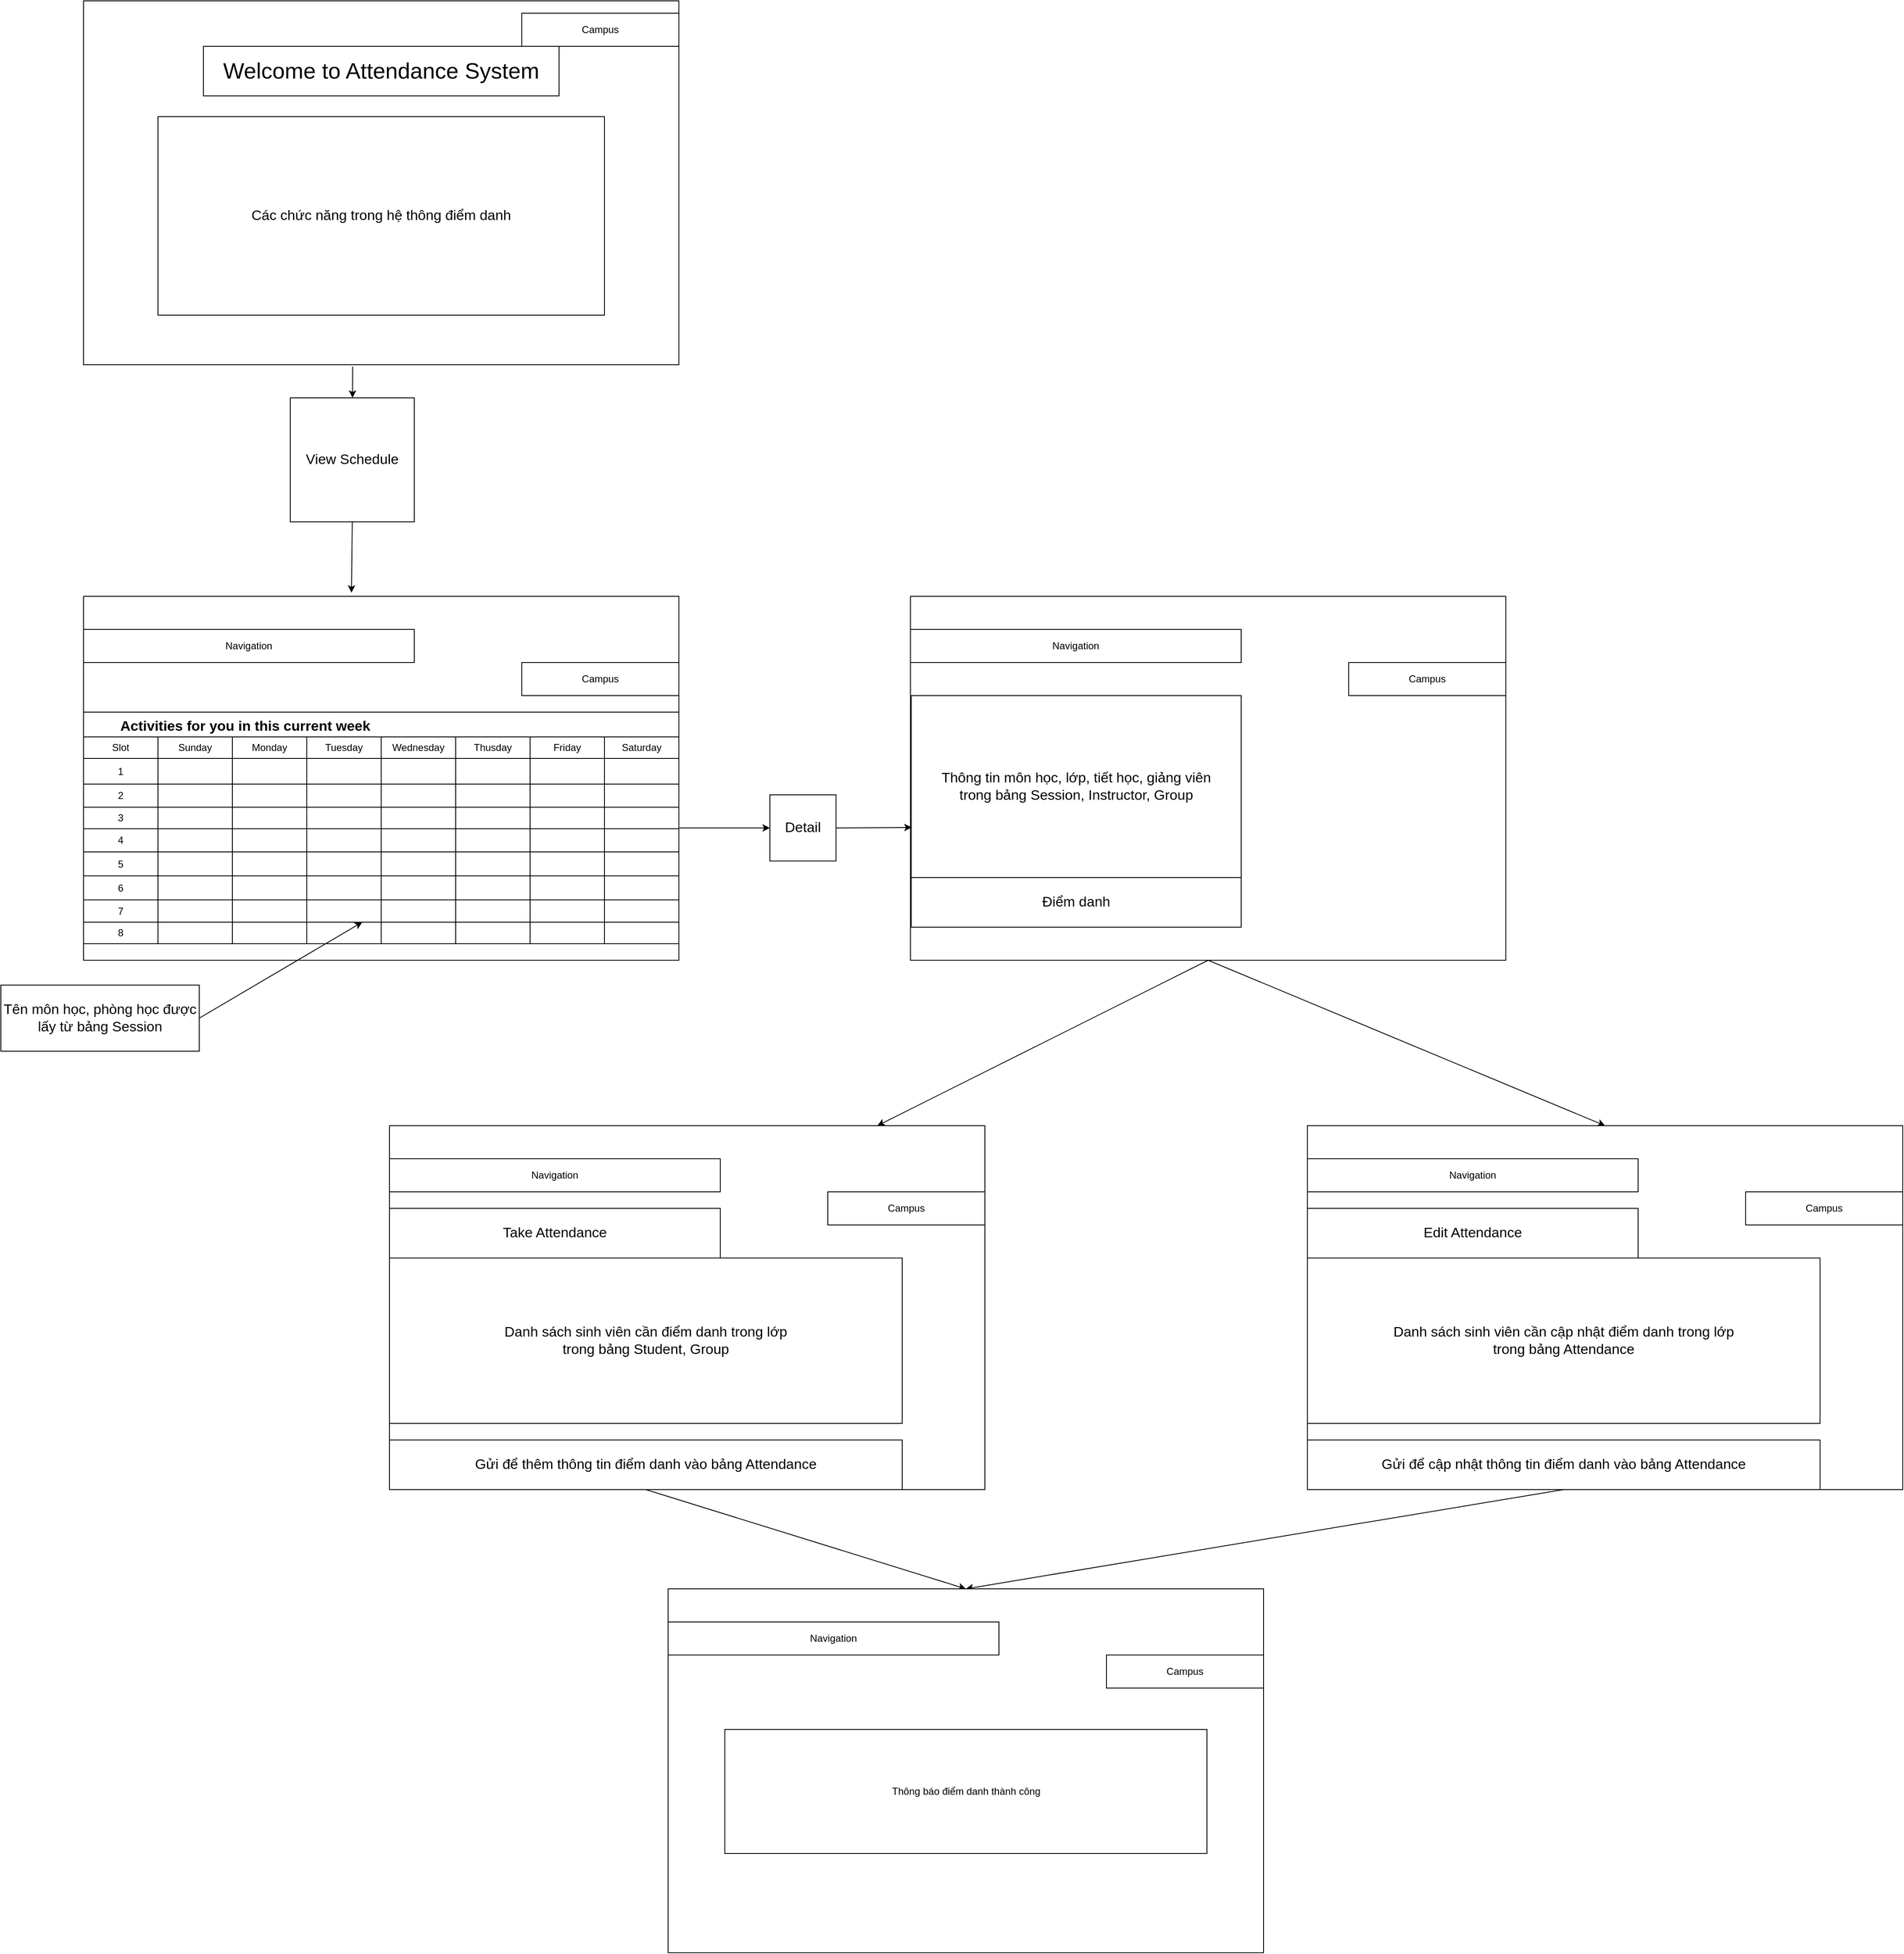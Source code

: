<mxfile version="20.0.2" type="device"><diagram id="RqcNbX7dEH038I2ZCJu0" name="Page-1"><mxGraphModel dx="1420" dy="1946" grid="1" gridSize="10" guides="1" tooltips="1" connect="1" arrows="1" fold="1" page="1" pageScale="1" pageWidth="827" pageHeight="1169" math="0" shadow="0"><root><mxCell id="0"/><mxCell id="1" parent="0"/><mxCell id="DkDHSOd_Xvf-b0FgsXwV-2" value="" style="rounded=0;whiteSpace=wrap;html=1;" parent="1" vertex="1"><mxGeometry x="120" y="120" width="720" height="440" as="geometry"/></mxCell><mxCell id="DkDHSOd_Xvf-b0FgsXwV-4" value="Navigation" style="rounded=0;whiteSpace=wrap;html=1;" parent="1" vertex="1"><mxGeometry x="120" y="160" width="400" height="40" as="geometry"/></mxCell><mxCell id="DkDHSOd_Xvf-b0FgsXwV-5" value="Campus" style="rounded=0;whiteSpace=wrap;html=1;" parent="1" vertex="1"><mxGeometry x="650" y="200" width="190" height="40" as="geometry"/></mxCell><mxCell id="DkDHSOd_Xvf-b0FgsXwV-6" value="         Activities for you in this current week" style="shape=table;startSize=30;container=1;collapsible=0;childLayout=tableLayout;fontStyle=1;align=left;fontSize=17;" parent="1" vertex="1"><mxGeometry x="120" y="260" width="720" height="280" as="geometry"/></mxCell><mxCell id="DkDHSOd_Xvf-b0FgsXwV-7" value="" style="shape=tableRow;horizontal=0;startSize=0;swimlaneHead=0;swimlaneBody=0;top=0;left=0;bottom=0;right=0;collapsible=0;dropTarget=0;fillColor=none;points=[[0,0.5],[1,0.5]];portConstraint=eastwest;" parent="DkDHSOd_Xvf-b0FgsXwV-6" vertex="1"><mxGeometry y="30" width="720" height="26" as="geometry"/></mxCell><mxCell id="DkDHSOd_Xvf-b0FgsXwV-31" value="Slot" style="shape=partialRectangle;html=1;whiteSpace=wrap;connectable=0;fillColor=none;top=0;left=0;bottom=0;right=0;overflow=hidden;" parent="DkDHSOd_Xvf-b0FgsXwV-7" vertex="1"><mxGeometry width="90" height="26" as="geometry"><mxRectangle width="90" height="26" as="alternateBounds"/></mxGeometry></mxCell><mxCell id="DkDHSOd_Xvf-b0FgsXwV-28" value="Sunday" style="shape=partialRectangle;html=1;whiteSpace=wrap;connectable=0;fillColor=none;top=0;left=0;bottom=0;right=0;overflow=hidden;" parent="DkDHSOd_Xvf-b0FgsXwV-7" vertex="1"><mxGeometry x="90" width="90" height="26" as="geometry"><mxRectangle width="90" height="26" as="alternateBounds"/></mxGeometry></mxCell><mxCell id="DkDHSOd_Xvf-b0FgsXwV-25" value="Monday" style="shape=partialRectangle;html=1;whiteSpace=wrap;connectable=0;fillColor=none;top=0;left=0;bottom=0;right=0;overflow=hidden;" parent="DkDHSOd_Xvf-b0FgsXwV-7" vertex="1"><mxGeometry x="180" width="90" height="26" as="geometry"><mxRectangle width="90" height="26" as="alternateBounds"/></mxGeometry></mxCell><mxCell id="DkDHSOd_Xvf-b0FgsXwV-22" value="Tuesday" style="shape=partialRectangle;html=1;whiteSpace=wrap;connectable=0;fillColor=none;top=0;left=0;bottom=0;right=0;overflow=hidden;" parent="DkDHSOd_Xvf-b0FgsXwV-7" vertex="1"><mxGeometry x="270" width="90" height="26" as="geometry"><mxRectangle width="90" height="26" as="alternateBounds"/></mxGeometry></mxCell><mxCell id="DkDHSOd_Xvf-b0FgsXwV-19" value="Wednesday" style="shape=partialRectangle;html=1;whiteSpace=wrap;connectable=0;fillColor=none;top=0;left=0;bottom=0;right=0;overflow=hidden;" parent="DkDHSOd_Xvf-b0FgsXwV-7" vertex="1"><mxGeometry x="360" width="90" height="26" as="geometry"><mxRectangle width="90" height="26" as="alternateBounds"/></mxGeometry></mxCell><mxCell id="DkDHSOd_Xvf-b0FgsXwV-8" value="Thusday" style="shape=partialRectangle;html=1;whiteSpace=wrap;connectable=0;fillColor=none;top=0;left=0;bottom=0;right=0;overflow=hidden;" parent="DkDHSOd_Xvf-b0FgsXwV-7" vertex="1"><mxGeometry x="450" width="90" height="26" as="geometry"><mxRectangle width="90" height="26" as="alternateBounds"/></mxGeometry></mxCell><mxCell id="DkDHSOd_Xvf-b0FgsXwV-9" value="Friday" style="shape=partialRectangle;html=1;whiteSpace=wrap;connectable=0;fillColor=none;top=0;left=0;bottom=0;right=0;overflow=hidden;" parent="DkDHSOd_Xvf-b0FgsXwV-7" vertex="1"><mxGeometry x="540" width="90" height="26" as="geometry"><mxRectangle width="90" height="26" as="alternateBounds"/></mxGeometry></mxCell><mxCell id="DkDHSOd_Xvf-b0FgsXwV-10" value="Saturday" style="shape=partialRectangle;html=1;whiteSpace=wrap;connectable=0;fillColor=none;top=0;left=0;bottom=0;right=0;overflow=hidden;" parent="DkDHSOd_Xvf-b0FgsXwV-7" vertex="1"><mxGeometry x="630" width="90" height="26" as="geometry"><mxRectangle width="90" height="26" as="alternateBounds"/></mxGeometry></mxCell><mxCell id="DkDHSOd_Xvf-b0FgsXwV-11" value="" style="shape=tableRow;horizontal=0;startSize=0;swimlaneHead=0;swimlaneBody=0;top=0;left=0;bottom=0;right=0;collapsible=0;dropTarget=0;fillColor=none;points=[[0,0.5],[1,0.5]];portConstraint=eastwest;" parent="DkDHSOd_Xvf-b0FgsXwV-6" vertex="1"><mxGeometry y="56" width="720" height="31" as="geometry"/></mxCell><mxCell id="DkDHSOd_Xvf-b0FgsXwV-32" value="1&lt;br&gt;" style="shape=partialRectangle;html=1;whiteSpace=wrap;connectable=0;fillColor=none;top=0;left=0;bottom=0;right=0;overflow=hidden;" parent="DkDHSOd_Xvf-b0FgsXwV-11" vertex="1"><mxGeometry width="90" height="31" as="geometry"><mxRectangle width="90" height="31" as="alternateBounds"/></mxGeometry></mxCell><mxCell id="DkDHSOd_Xvf-b0FgsXwV-29" style="shape=partialRectangle;html=1;whiteSpace=wrap;connectable=0;fillColor=none;top=0;left=0;bottom=0;right=0;overflow=hidden;" parent="DkDHSOd_Xvf-b0FgsXwV-11" vertex="1"><mxGeometry x="90" width="90" height="31" as="geometry"><mxRectangle width="90" height="31" as="alternateBounds"/></mxGeometry></mxCell><mxCell id="DkDHSOd_Xvf-b0FgsXwV-26" style="shape=partialRectangle;html=1;whiteSpace=wrap;connectable=0;fillColor=none;top=0;left=0;bottom=0;right=0;overflow=hidden;" parent="DkDHSOd_Xvf-b0FgsXwV-11" vertex="1"><mxGeometry x="180" width="90" height="31" as="geometry"><mxRectangle width="90" height="31" as="alternateBounds"/></mxGeometry></mxCell><mxCell id="DkDHSOd_Xvf-b0FgsXwV-23" style="shape=partialRectangle;html=1;whiteSpace=wrap;connectable=0;fillColor=none;top=0;left=0;bottom=0;right=0;overflow=hidden;" parent="DkDHSOd_Xvf-b0FgsXwV-11" vertex="1"><mxGeometry x="270" width="90" height="31" as="geometry"><mxRectangle width="90" height="31" as="alternateBounds"/></mxGeometry></mxCell><mxCell id="DkDHSOd_Xvf-b0FgsXwV-20" style="shape=partialRectangle;html=1;whiteSpace=wrap;connectable=0;fillColor=none;top=0;left=0;bottom=0;right=0;overflow=hidden;" parent="DkDHSOd_Xvf-b0FgsXwV-11" vertex="1"><mxGeometry x="360" width="90" height="31" as="geometry"><mxRectangle width="90" height="31" as="alternateBounds"/></mxGeometry></mxCell><mxCell id="DkDHSOd_Xvf-b0FgsXwV-12" value="" style="shape=partialRectangle;html=1;whiteSpace=wrap;connectable=0;fillColor=none;top=0;left=0;bottom=0;right=0;overflow=hidden;" parent="DkDHSOd_Xvf-b0FgsXwV-11" vertex="1"><mxGeometry x="450" width="90" height="31" as="geometry"><mxRectangle width="90" height="31" as="alternateBounds"/></mxGeometry></mxCell><mxCell id="DkDHSOd_Xvf-b0FgsXwV-13" value="" style="shape=partialRectangle;html=1;whiteSpace=wrap;connectable=0;fillColor=none;top=0;left=0;bottom=0;right=0;overflow=hidden;" parent="DkDHSOd_Xvf-b0FgsXwV-11" vertex="1"><mxGeometry x="540" width="90" height="31" as="geometry"><mxRectangle width="90" height="31" as="alternateBounds"/></mxGeometry></mxCell><mxCell id="DkDHSOd_Xvf-b0FgsXwV-14" value="" style="shape=partialRectangle;html=1;whiteSpace=wrap;connectable=0;fillColor=none;top=0;left=0;bottom=0;right=0;overflow=hidden;" parent="DkDHSOd_Xvf-b0FgsXwV-11" vertex="1"><mxGeometry x="630" width="90" height="31" as="geometry"><mxRectangle width="90" height="31" as="alternateBounds"/></mxGeometry></mxCell><mxCell id="DkDHSOd_Xvf-b0FgsXwV-15" value="" style="shape=tableRow;horizontal=0;startSize=0;swimlaneHead=0;swimlaneBody=0;top=0;left=0;bottom=0;right=0;collapsible=0;dropTarget=0;fillColor=none;points=[[0,0.5],[1,0.5]];portConstraint=eastwest;" parent="DkDHSOd_Xvf-b0FgsXwV-6" vertex="1"><mxGeometry y="87" width="720" height="28" as="geometry"/></mxCell><mxCell id="DkDHSOd_Xvf-b0FgsXwV-33" value="2" style="shape=partialRectangle;html=1;whiteSpace=wrap;connectable=0;fillColor=none;top=0;left=0;bottom=0;right=0;overflow=hidden;" parent="DkDHSOd_Xvf-b0FgsXwV-15" vertex="1"><mxGeometry width="90" height="28" as="geometry"><mxRectangle width="90" height="28" as="alternateBounds"/></mxGeometry></mxCell><mxCell id="DkDHSOd_Xvf-b0FgsXwV-30" style="shape=partialRectangle;html=1;whiteSpace=wrap;connectable=0;fillColor=none;top=0;left=0;bottom=0;right=0;overflow=hidden;" parent="DkDHSOd_Xvf-b0FgsXwV-15" vertex="1"><mxGeometry x="90" width="90" height="28" as="geometry"><mxRectangle width="90" height="28" as="alternateBounds"/></mxGeometry></mxCell><mxCell id="DkDHSOd_Xvf-b0FgsXwV-27" style="shape=partialRectangle;html=1;whiteSpace=wrap;connectable=0;fillColor=none;top=0;left=0;bottom=0;right=0;overflow=hidden;" parent="DkDHSOd_Xvf-b0FgsXwV-15" vertex="1"><mxGeometry x="180" width="90" height="28" as="geometry"><mxRectangle width="90" height="28" as="alternateBounds"/></mxGeometry></mxCell><mxCell id="DkDHSOd_Xvf-b0FgsXwV-24" style="shape=partialRectangle;html=1;whiteSpace=wrap;connectable=0;fillColor=none;top=0;left=0;bottom=0;right=0;overflow=hidden;" parent="DkDHSOd_Xvf-b0FgsXwV-15" vertex="1"><mxGeometry x="270" width="90" height="28" as="geometry"><mxRectangle width="90" height="28" as="alternateBounds"/></mxGeometry></mxCell><mxCell id="DkDHSOd_Xvf-b0FgsXwV-21" style="shape=partialRectangle;html=1;whiteSpace=wrap;connectable=0;fillColor=none;top=0;left=0;bottom=0;right=0;overflow=hidden;" parent="DkDHSOd_Xvf-b0FgsXwV-15" vertex="1"><mxGeometry x="360" width="90" height="28" as="geometry"><mxRectangle width="90" height="28" as="alternateBounds"/></mxGeometry></mxCell><mxCell id="DkDHSOd_Xvf-b0FgsXwV-16" value="" style="shape=partialRectangle;html=1;whiteSpace=wrap;connectable=0;fillColor=none;top=0;left=0;bottom=0;right=0;overflow=hidden;" parent="DkDHSOd_Xvf-b0FgsXwV-15" vertex="1"><mxGeometry x="450" width="90" height="28" as="geometry"><mxRectangle width="90" height="28" as="alternateBounds"/></mxGeometry></mxCell><mxCell id="DkDHSOd_Xvf-b0FgsXwV-17" value="" style="shape=partialRectangle;html=1;whiteSpace=wrap;connectable=0;fillColor=none;top=0;left=0;bottom=0;right=0;overflow=hidden;" parent="DkDHSOd_Xvf-b0FgsXwV-15" vertex="1"><mxGeometry x="540" width="90" height="28" as="geometry"><mxRectangle width="90" height="28" as="alternateBounds"/></mxGeometry></mxCell><mxCell id="DkDHSOd_Xvf-b0FgsXwV-18" value="" style="shape=partialRectangle;html=1;whiteSpace=wrap;connectable=0;fillColor=none;top=0;left=0;bottom=0;right=0;overflow=hidden;" parent="DkDHSOd_Xvf-b0FgsXwV-15" vertex="1"><mxGeometry x="630" width="90" height="28" as="geometry"><mxRectangle width="90" height="28" as="alternateBounds"/></mxGeometry></mxCell><mxCell id="DkDHSOd_Xvf-b0FgsXwV-34" style="shape=tableRow;horizontal=0;startSize=0;swimlaneHead=0;swimlaneBody=0;top=0;left=0;bottom=0;right=0;collapsible=0;dropTarget=0;fillColor=none;points=[[0,0.5],[1,0.5]];portConstraint=eastwest;" parent="DkDHSOd_Xvf-b0FgsXwV-6" vertex="1"><mxGeometry y="115" width="720" height="26" as="geometry"/></mxCell><mxCell id="DkDHSOd_Xvf-b0FgsXwV-35" value="3" style="shape=partialRectangle;html=1;whiteSpace=wrap;connectable=0;fillColor=none;top=0;left=0;bottom=0;right=0;overflow=hidden;" parent="DkDHSOd_Xvf-b0FgsXwV-34" vertex="1"><mxGeometry width="90" height="26" as="geometry"><mxRectangle width="90" height="26" as="alternateBounds"/></mxGeometry></mxCell><mxCell id="DkDHSOd_Xvf-b0FgsXwV-36" style="shape=partialRectangle;html=1;whiteSpace=wrap;connectable=0;fillColor=none;top=0;left=0;bottom=0;right=0;overflow=hidden;" parent="DkDHSOd_Xvf-b0FgsXwV-34" vertex="1"><mxGeometry x="90" width="90" height="26" as="geometry"><mxRectangle width="90" height="26" as="alternateBounds"/></mxGeometry></mxCell><mxCell id="DkDHSOd_Xvf-b0FgsXwV-37" style="shape=partialRectangle;html=1;whiteSpace=wrap;connectable=0;fillColor=none;top=0;left=0;bottom=0;right=0;overflow=hidden;" parent="DkDHSOd_Xvf-b0FgsXwV-34" vertex="1"><mxGeometry x="180" width="90" height="26" as="geometry"><mxRectangle width="90" height="26" as="alternateBounds"/></mxGeometry></mxCell><mxCell id="DkDHSOd_Xvf-b0FgsXwV-38" style="shape=partialRectangle;html=1;whiteSpace=wrap;connectable=0;fillColor=none;top=0;left=0;bottom=0;right=0;overflow=hidden;" parent="DkDHSOd_Xvf-b0FgsXwV-34" vertex="1"><mxGeometry x="270" width="90" height="26" as="geometry"><mxRectangle width="90" height="26" as="alternateBounds"/></mxGeometry></mxCell><mxCell id="DkDHSOd_Xvf-b0FgsXwV-39" style="shape=partialRectangle;html=1;whiteSpace=wrap;connectable=0;fillColor=none;top=0;left=0;bottom=0;right=0;overflow=hidden;" parent="DkDHSOd_Xvf-b0FgsXwV-34" vertex="1"><mxGeometry x="360" width="90" height="26" as="geometry"><mxRectangle width="90" height="26" as="alternateBounds"/></mxGeometry></mxCell><mxCell id="DkDHSOd_Xvf-b0FgsXwV-40" style="shape=partialRectangle;html=1;whiteSpace=wrap;connectable=0;fillColor=none;top=0;left=0;bottom=0;right=0;overflow=hidden;" parent="DkDHSOd_Xvf-b0FgsXwV-34" vertex="1"><mxGeometry x="450" width="90" height="26" as="geometry"><mxRectangle width="90" height="26" as="alternateBounds"/></mxGeometry></mxCell><mxCell id="DkDHSOd_Xvf-b0FgsXwV-41" style="shape=partialRectangle;html=1;whiteSpace=wrap;connectable=0;fillColor=none;top=0;left=0;bottom=0;right=0;overflow=hidden;" parent="DkDHSOd_Xvf-b0FgsXwV-34" vertex="1"><mxGeometry x="540" width="90" height="26" as="geometry"><mxRectangle width="90" height="26" as="alternateBounds"/></mxGeometry></mxCell><mxCell id="DkDHSOd_Xvf-b0FgsXwV-42" style="shape=partialRectangle;html=1;whiteSpace=wrap;connectable=0;fillColor=none;top=0;left=0;bottom=0;right=0;overflow=hidden;" parent="DkDHSOd_Xvf-b0FgsXwV-34" vertex="1"><mxGeometry x="630" width="90" height="26" as="geometry"><mxRectangle width="90" height="26" as="alternateBounds"/></mxGeometry></mxCell><mxCell id="DkDHSOd_Xvf-b0FgsXwV-43" style="shape=tableRow;horizontal=0;startSize=0;swimlaneHead=0;swimlaneBody=0;top=0;left=0;bottom=0;right=0;collapsible=0;dropTarget=0;fillColor=none;points=[[0,0.5],[1,0.5]];portConstraint=eastwest;" parent="DkDHSOd_Xvf-b0FgsXwV-6" vertex="1"><mxGeometry y="141" width="720" height="28" as="geometry"/></mxCell><mxCell id="DkDHSOd_Xvf-b0FgsXwV-44" value="4" style="shape=partialRectangle;html=1;whiteSpace=wrap;connectable=0;fillColor=none;top=0;left=0;bottom=0;right=0;overflow=hidden;" parent="DkDHSOd_Xvf-b0FgsXwV-43" vertex="1"><mxGeometry width="90" height="28" as="geometry"><mxRectangle width="90" height="28" as="alternateBounds"/></mxGeometry></mxCell><mxCell id="DkDHSOd_Xvf-b0FgsXwV-45" style="shape=partialRectangle;html=1;whiteSpace=wrap;connectable=0;fillColor=none;top=0;left=0;bottom=0;right=0;overflow=hidden;" parent="DkDHSOd_Xvf-b0FgsXwV-43" vertex="1"><mxGeometry x="90" width="90" height="28" as="geometry"><mxRectangle width="90" height="28" as="alternateBounds"/></mxGeometry></mxCell><mxCell id="DkDHSOd_Xvf-b0FgsXwV-46" style="shape=partialRectangle;html=1;whiteSpace=wrap;connectable=0;fillColor=none;top=0;left=0;bottom=0;right=0;overflow=hidden;" parent="DkDHSOd_Xvf-b0FgsXwV-43" vertex="1"><mxGeometry x="180" width="90" height="28" as="geometry"><mxRectangle width="90" height="28" as="alternateBounds"/></mxGeometry></mxCell><mxCell id="DkDHSOd_Xvf-b0FgsXwV-47" style="shape=partialRectangle;html=1;whiteSpace=wrap;connectable=0;fillColor=none;top=0;left=0;bottom=0;right=0;overflow=hidden;" parent="DkDHSOd_Xvf-b0FgsXwV-43" vertex="1"><mxGeometry x="270" width="90" height="28" as="geometry"><mxRectangle width="90" height="28" as="alternateBounds"/></mxGeometry></mxCell><mxCell id="DkDHSOd_Xvf-b0FgsXwV-48" style="shape=partialRectangle;html=1;whiteSpace=wrap;connectable=0;fillColor=none;top=0;left=0;bottom=0;right=0;overflow=hidden;" parent="DkDHSOd_Xvf-b0FgsXwV-43" vertex="1"><mxGeometry x="360" width="90" height="28" as="geometry"><mxRectangle width="90" height="28" as="alternateBounds"/></mxGeometry></mxCell><mxCell id="DkDHSOd_Xvf-b0FgsXwV-49" style="shape=partialRectangle;html=1;whiteSpace=wrap;connectable=0;fillColor=none;top=0;left=0;bottom=0;right=0;overflow=hidden;" parent="DkDHSOd_Xvf-b0FgsXwV-43" vertex="1"><mxGeometry x="450" width="90" height="28" as="geometry"><mxRectangle width="90" height="28" as="alternateBounds"/></mxGeometry></mxCell><mxCell id="DkDHSOd_Xvf-b0FgsXwV-50" style="shape=partialRectangle;html=1;whiteSpace=wrap;connectable=0;fillColor=none;top=0;left=0;bottom=0;right=0;overflow=hidden;" parent="DkDHSOd_Xvf-b0FgsXwV-43" vertex="1"><mxGeometry x="540" width="90" height="28" as="geometry"><mxRectangle width="90" height="28" as="alternateBounds"/></mxGeometry></mxCell><mxCell id="DkDHSOd_Xvf-b0FgsXwV-51" style="shape=partialRectangle;html=1;whiteSpace=wrap;connectable=0;fillColor=none;top=0;left=0;bottom=0;right=0;overflow=hidden;" parent="DkDHSOd_Xvf-b0FgsXwV-43" vertex="1"><mxGeometry x="630" width="90" height="28" as="geometry"><mxRectangle width="90" height="28" as="alternateBounds"/></mxGeometry></mxCell><mxCell id="DkDHSOd_Xvf-b0FgsXwV-52" style="shape=tableRow;horizontal=0;startSize=0;swimlaneHead=0;swimlaneBody=0;top=0;left=0;bottom=0;right=0;collapsible=0;dropTarget=0;fillColor=none;points=[[0,0.5],[1,0.5]];portConstraint=eastwest;" parent="DkDHSOd_Xvf-b0FgsXwV-6" vertex="1"><mxGeometry y="169" width="720" height="29" as="geometry"/></mxCell><mxCell id="DkDHSOd_Xvf-b0FgsXwV-53" value="5" style="shape=partialRectangle;html=1;whiteSpace=wrap;connectable=0;fillColor=none;top=0;left=0;bottom=0;right=0;overflow=hidden;" parent="DkDHSOd_Xvf-b0FgsXwV-52" vertex="1"><mxGeometry width="90" height="29" as="geometry"><mxRectangle width="90" height="29" as="alternateBounds"/></mxGeometry></mxCell><mxCell id="DkDHSOd_Xvf-b0FgsXwV-54" style="shape=partialRectangle;html=1;whiteSpace=wrap;connectable=0;fillColor=none;top=0;left=0;bottom=0;right=0;overflow=hidden;" parent="DkDHSOd_Xvf-b0FgsXwV-52" vertex="1"><mxGeometry x="90" width="90" height="29" as="geometry"><mxRectangle width="90" height="29" as="alternateBounds"/></mxGeometry></mxCell><mxCell id="DkDHSOd_Xvf-b0FgsXwV-55" style="shape=partialRectangle;html=1;whiteSpace=wrap;connectable=0;fillColor=none;top=0;left=0;bottom=0;right=0;overflow=hidden;" parent="DkDHSOd_Xvf-b0FgsXwV-52" vertex="1"><mxGeometry x="180" width="90" height="29" as="geometry"><mxRectangle width="90" height="29" as="alternateBounds"/></mxGeometry></mxCell><mxCell id="DkDHSOd_Xvf-b0FgsXwV-56" style="shape=partialRectangle;html=1;whiteSpace=wrap;connectable=0;fillColor=none;top=0;left=0;bottom=0;right=0;overflow=hidden;" parent="DkDHSOd_Xvf-b0FgsXwV-52" vertex="1"><mxGeometry x="270" width="90" height="29" as="geometry"><mxRectangle width="90" height="29" as="alternateBounds"/></mxGeometry></mxCell><mxCell id="DkDHSOd_Xvf-b0FgsXwV-57" style="shape=partialRectangle;html=1;whiteSpace=wrap;connectable=0;fillColor=none;top=0;left=0;bottom=0;right=0;overflow=hidden;" parent="DkDHSOd_Xvf-b0FgsXwV-52" vertex="1"><mxGeometry x="360" width="90" height="29" as="geometry"><mxRectangle width="90" height="29" as="alternateBounds"/></mxGeometry></mxCell><mxCell id="DkDHSOd_Xvf-b0FgsXwV-58" style="shape=partialRectangle;html=1;whiteSpace=wrap;connectable=0;fillColor=none;top=0;left=0;bottom=0;right=0;overflow=hidden;" parent="DkDHSOd_Xvf-b0FgsXwV-52" vertex="1"><mxGeometry x="450" width="90" height="29" as="geometry"><mxRectangle width="90" height="29" as="alternateBounds"/></mxGeometry></mxCell><mxCell id="DkDHSOd_Xvf-b0FgsXwV-59" style="shape=partialRectangle;html=1;whiteSpace=wrap;connectable=0;fillColor=none;top=0;left=0;bottom=0;right=0;overflow=hidden;" parent="DkDHSOd_Xvf-b0FgsXwV-52" vertex="1"><mxGeometry x="540" width="90" height="29" as="geometry"><mxRectangle width="90" height="29" as="alternateBounds"/></mxGeometry></mxCell><mxCell id="DkDHSOd_Xvf-b0FgsXwV-60" style="shape=partialRectangle;html=1;whiteSpace=wrap;connectable=0;fillColor=none;top=0;left=0;bottom=0;right=0;overflow=hidden;" parent="DkDHSOd_Xvf-b0FgsXwV-52" vertex="1"><mxGeometry x="630" width="90" height="29" as="geometry"><mxRectangle width="90" height="29" as="alternateBounds"/></mxGeometry></mxCell><mxCell id="DkDHSOd_Xvf-b0FgsXwV-61" style="shape=tableRow;horizontal=0;startSize=0;swimlaneHead=0;swimlaneBody=0;top=0;left=0;bottom=0;right=0;collapsible=0;dropTarget=0;fillColor=none;points=[[0,0.5],[1,0.5]];portConstraint=eastwest;" parent="DkDHSOd_Xvf-b0FgsXwV-6" vertex="1"><mxGeometry y="198" width="720" height="29" as="geometry"/></mxCell><mxCell id="DkDHSOd_Xvf-b0FgsXwV-62" value="6" style="shape=partialRectangle;html=1;whiteSpace=wrap;connectable=0;fillColor=none;top=0;left=0;bottom=0;right=0;overflow=hidden;" parent="DkDHSOd_Xvf-b0FgsXwV-61" vertex="1"><mxGeometry width="90" height="29" as="geometry"><mxRectangle width="90" height="29" as="alternateBounds"/></mxGeometry></mxCell><mxCell id="DkDHSOd_Xvf-b0FgsXwV-63" style="shape=partialRectangle;html=1;whiteSpace=wrap;connectable=0;fillColor=none;top=0;left=0;bottom=0;right=0;overflow=hidden;" parent="DkDHSOd_Xvf-b0FgsXwV-61" vertex="1"><mxGeometry x="90" width="90" height="29" as="geometry"><mxRectangle width="90" height="29" as="alternateBounds"/></mxGeometry></mxCell><mxCell id="DkDHSOd_Xvf-b0FgsXwV-64" style="shape=partialRectangle;html=1;whiteSpace=wrap;connectable=0;fillColor=none;top=0;left=0;bottom=0;right=0;overflow=hidden;" parent="DkDHSOd_Xvf-b0FgsXwV-61" vertex="1"><mxGeometry x="180" width="90" height="29" as="geometry"><mxRectangle width="90" height="29" as="alternateBounds"/></mxGeometry></mxCell><mxCell id="DkDHSOd_Xvf-b0FgsXwV-65" style="shape=partialRectangle;html=1;whiteSpace=wrap;connectable=0;fillColor=none;top=0;left=0;bottom=0;right=0;overflow=hidden;" parent="DkDHSOd_Xvf-b0FgsXwV-61" vertex="1"><mxGeometry x="270" width="90" height="29" as="geometry"><mxRectangle width="90" height="29" as="alternateBounds"/></mxGeometry></mxCell><mxCell id="DkDHSOd_Xvf-b0FgsXwV-66" style="shape=partialRectangle;html=1;whiteSpace=wrap;connectable=0;fillColor=none;top=0;left=0;bottom=0;right=0;overflow=hidden;" parent="DkDHSOd_Xvf-b0FgsXwV-61" vertex="1"><mxGeometry x="360" width="90" height="29" as="geometry"><mxRectangle width="90" height="29" as="alternateBounds"/></mxGeometry></mxCell><mxCell id="DkDHSOd_Xvf-b0FgsXwV-67" style="shape=partialRectangle;html=1;whiteSpace=wrap;connectable=0;fillColor=none;top=0;left=0;bottom=0;right=0;overflow=hidden;" parent="DkDHSOd_Xvf-b0FgsXwV-61" vertex="1"><mxGeometry x="450" width="90" height="29" as="geometry"><mxRectangle width="90" height="29" as="alternateBounds"/></mxGeometry></mxCell><mxCell id="DkDHSOd_Xvf-b0FgsXwV-68" style="shape=partialRectangle;html=1;whiteSpace=wrap;connectable=0;fillColor=none;top=0;left=0;bottom=0;right=0;overflow=hidden;" parent="DkDHSOd_Xvf-b0FgsXwV-61" vertex="1"><mxGeometry x="540" width="90" height="29" as="geometry"><mxRectangle width="90" height="29" as="alternateBounds"/></mxGeometry></mxCell><mxCell id="DkDHSOd_Xvf-b0FgsXwV-69" style="shape=partialRectangle;html=1;whiteSpace=wrap;connectable=0;fillColor=none;top=0;left=0;bottom=0;right=0;overflow=hidden;" parent="DkDHSOd_Xvf-b0FgsXwV-61" vertex="1"><mxGeometry x="630" width="90" height="29" as="geometry"><mxRectangle width="90" height="29" as="alternateBounds"/></mxGeometry></mxCell><mxCell id="DkDHSOd_Xvf-b0FgsXwV-70" style="shape=tableRow;horizontal=0;startSize=0;swimlaneHead=0;swimlaneBody=0;top=0;left=0;bottom=0;right=0;collapsible=0;dropTarget=0;fillColor=none;points=[[0,0.5],[1,0.5]];portConstraint=eastwest;" parent="DkDHSOd_Xvf-b0FgsXwV-6" vertex="1"><mxGeometry y="227" width="720" height="27" as="geometry"/></mxCell><mxCell id="DkDHSOd_Xvf-b0FgsXwV-71" value="7" style="shape=partialRectangle;html=1;whiteSpace=wrap;connectable=0;fillColor=none;top=0;left=0;bottom=0;right=0;overflow=hidden;" parent="DkDHSOd_Xvf-b0FgsXwV-70" vertex="1"><mxGeometry width="90" height="27" as="geometry"><mxRectangle width="90" height="27" as="alternateBounds"/></mxGeometry></mxCell><mxCell id="DkDHSOd_Xvf-b0FgsXwV-72" style="shape=partialRectangle;html=1;whiteSpace=wrap;connectable=0;fillColor=none;top=0;left=0;bottom=0;right=0;overflow=hidden;" parent="DkDHSOd_Xvf-b0FgsXwV-70" vertex="1"><mxGeometry x="90" width="90" height="27" as="geometry"><mxRectangle width="90" height="27" as="alternateBounds"/></mxGeometry></mxCell><mxCell id="DkDHSOd_Xvf-b0FgsXwV-73" style="shape=partialRectangle;html=1;whiteSpace=wrap;connectable=0;fillColor=none;top=0;left=0;bottom=0;right=0;overflow=hidden;" parent="DkDHSOd_Xvf-b0FgsXwV-70" vertex="1"><mxGeometry x="180" width="90" height="27" as="geometry"><mxRectangle width="90" height="27" as="alternateBounds"/></mxGeometry></mxCell><mxCell id="DkDHSOd_Xvf-b0FgsXwV-74" style="shape=partialRectangle;html=1;whiteSpace=wrap;connectable=0;fillColor=none;top=0;left=0;bottom=0;right=0;overflow=hidden;" parent="DkDHSOd_Xvf-b0FgsXwV-70" vertex="1"><mxGeometry x="270" width="90" height="27" as="geometry"><mxRectangle width="90" height="27" as="alternateBounds"/></mxGeometry></mxCell><mxCell id="DkDHSOd_Xvf-b0FgsXwV-75" style="shape=partialRectangle;html=1;whiteSpace=wrap;connectable=0;fillColor=none;top=0;left=0;bottom=0;right=0;overflow=hidden;" parent="DkDHSOd_Xvf-b0FgsXwV-70" vertex="1"><mxGeometry x="360" width="90" height="27" as="geometry"><mxRectangle width="90" height="27" as="alternateBounds"/></mxGeometry></mxCell><mxCell id="DkDHSOd_Xvf-b0FgsXwV-76" style="shape=partialRectangle;html=1;whiteSpace=wrap;connectable=0;fillColor=none;top=0;left=0;bottom=0;right=0;overflow=hidden;" parent="DkDHSOd_Xvf-b0FgsXwV-70" vertex="1"><mxGeometry x="450" width="90" height="27" as="geometry"><mxRectangle width="90" height="27" as="alternateBounds"/></mxGeometry></mxCell><mxCell id="DkDHSOd_Xvf-b0FgsXwV-77" style="shape=partialRectangle;html=1;whiteSpace=wrap;connectable=0;fillColor=none;top=0;left=0;bottom=0;right=0;overflow=hidden;" parent="DkDHSOd_Xvf-b0FgsXwV-70" vertex="1"><mxGeometry x="540" width="90" height="27" as="geometry"><mxRectangle width="90" height="27" as="alternateBounds"/></mxGeometry></mxCell><mxCell id="DkDHSOd_Xvf-b0FgsXwV-78" style="shape=partialRectangle;html=1;whiteSpace=wrap;connectable=0;fillColor=none;top=0;left=0;bottom=0;right=0;overflow=hidden;" parent="DkDHSOd_Xvf-b0FgsXwV-70" vertex="1"><mxGeometry x="630" width="90" height="27" as="geometry"><mxRectangle width="90" height="27" as="alternateBounds"/></mxGeometry></mxCell><mxCell id="DkDHSOd_Xvf-b0FgsXwV-79" style="shape=tableRow;horizontal=0;startSize=0;swimlaneHead=0;swimlaneBody=0;top=0;left=0;bottom=0;right=0;collapsible=0;dropTarget=0;fillColor=none;points=[[0,0.5],[1,0.5]];portConstraint=eastwest;" parent="DkDHSOd_Xvf-b0FgsXwV-6" vertex="1"><mxGeometry y="254" width="720" height="26" as="geometry"/></mxCell><mxCell id="DkDHSOd_Xvf-b0FgsXwV-80" value="8" style="shape=partialRectangle;html=1;whiteSpace=wrap;connectable=0;fillColor=none;top=0;left=0;bottom=0;right=0;overflow=hidden;" parent="DkDHSOd_Xvf-b0FgsXwV-79" vertex="1"><mxGeometry width="90" height="26" as="geometry"><mxRectangle width="90" height="26" as="alternateBounds"/></mxGeometry></mxCell><mxCell id="DkDHSOd_Xvf-b0FgsXwV-81" style="shape=partialRectangle;html=1;whiteSpace=wrap;connectable=0;fillColor=none;top=0;left=0;bottom=0;right=0;overflow=hidden;" parent="DkDHSOd_Xvf-b0FgsXwV-79" vertex="1"><mxGeometry x="90" width="90" height="26" as="geometry"><mxRectangle width="90" height="26" as="alternateBounds"/></mxGeometry></mxCell><mxCell id="DkDHSOd_Xvf-b0FgsXwV-82" style="shape=partialRectangle;html=1;whiteSpace=wrap;connectable=0;fillColor=none;top=0;left=0;bottom=0;right=0;overflow=hidden;" parent="DkDHSOd_Xvf-b0FgsXwV-79" vertex="1"><mxGeometry x="180" width="90" height="26" as="geometry"><mxRectangle width="90" height="26" as="alternateBounds"/></mxGeometry></mxCell><mxCell id="DkDHSOd_Xvf-b0FgsXwV-83" style="shape=partialRectangle;html=1;whiteSpace=wrap;connectable=0;fillColor=none;top=0;left=0;bottom=0;right=0;overflow=hidden;" parent="DkDHSOd_Xvf-b0FgsXwV-79" vertex="1"><mxGeometry x="270" width="90" height="26" as="geometry"><mxRectangle width="90" height="26" as="alternateBounds"/></mxGeometry></mxCell><mxCell id="DkDHSOd_Xvf-b0FgsXwV-84" style="shape=partialRectangle;html=1;whiteSpace=wrap;connectable=0;fillColor=none;top=0;left=0;bottom=0;right=0;overflow=hidden;" parent="DkDHSOd_Xvf-b0FgsXwV-79" vertex="1"><mxGeometry x="360" width="90" height="26" as="geometry"><mxRectangle width="90" height="26" as="alternateBounds"/></mxGeometry></mxCell><mxCell id="DkDHSOd_Xvf-b0FgsXwV-85" style="shape=partialRectangle;html=1;whiteSpace=wrap;connectable=0;fillColor=none;top=0;left=0;bottom=0;right=0;overflow=hidden;" parent="DkDHSOd_Xvf-b0FgsXwV-79" vertex="1"><mxGeometry x="450" width="90" height="26" as="geometry"><mxRectangle width="90" height="26" as="alternateBounds"/></mxGeometry></mxCell><mxCell id="DkDHSOd_Xvf-b0FgsXwV-86" style="shape=partialRectangle;html=1;whiteSpace=wrap;connectable=0;fillColor=none;top=0;left=0;bottom=0;right=0;overflow=hidden;" parent="DkDHSOd_Xvf-b0FgsXwV-79" vertex="1"><mxGeometry x="540" width="90" height="26" as="geometry"><mxRectangle width="90" height="26" as="alternateBounds"/></mxGeometry></mxCell><mxCell id="DkDHSOd_Xvf-b0FgsXwV-87" style="shape=partialRectangle;html=1;whiteSpace=wrap;connectable=0;fillColor=none;top=0;left=0;bottom=0;right=0;overflow=hidden;" parent="DkDHSOd_Xvf-b0FgsXwV-79" vertex="1"><mxGeometry x="630" width="90" height="26" as="geometry"><mxRectangle width="90" height="26" as="alternateBounds"/></mxGeometry></mxCell><mxCell id="DkDHSOd_Xvf-b0FgsXwV-91" value="" style="endArrow=classic;html=1;rounded=0;fontSize=17;exitX=1;exitY=0.5;exitDx=0;exitDy=0;" parent="1" source="DkDHSOd_Xvf-b0FgsXwV-93" target="DkDHSOd_Xvf-b0FgsXwV-70" edge="1"><mxGeometry width="50" height="50" relative="1" as="geometry"><mxPoint x="230" y="720" as="sourcePoint"/><mxPoint x="440" y="460" as="targetPoint"/></mxGeometry></mxCell><mxCell id="DkDHSOd_Xvf-b0FgsXwV-93" value="Tên môn học, phòng học được lấy từ bảng Session" style="rounded=0;whiteSpace=wrap;html=1;fontSize=17;" parent="1" vertex="1"><mxGeometry x="20" y="590" width="240" height="80" as="geometry"/></mxCell><mxCell id="DkDHSOd_Xvf-b0FgsXwV-95" value="" style="endArrow=classic;html=1;rounded=0;fontSize=17;exitX=1.001;exitY=-0.036;exitDx=0;exitDy=0;exitPerimeter=0;" parent="1" source="DkDHSOd_Xvf-b0FgsXwV-43" target="DkDHSOd_Xvf-b0FgsXwV-96" edge="1"><mxGeometry width="50" height="50" relative="1" as="geometry"><mxPoint x="910" y="430" as="sourcePoint"/><mxPoint x="1060" y="400" as="targetPoint"/></mxGeometry></mxCell><mxCell id="DkDHSOd_Xvf-b0FgsXwV-96" value="Detail" style="whiteSpace=wrap;html=1;aspect=fixed;fontSize=17;" parent="1" vertex="1"><mxGeometry x="950" y="360" width="80" height="80" as="geometry"/></mxCell><mxCell id="DkDHSOd_Xvf-b0FgsXwV-99" value="" style="rounded=0;whiteSpace=wrap;html=1;" parent="1" vertex="1"><mxGeometry x="1120" y="120" width="720" height="440" as="geometry"/></mxCell><mxCell id="DkDHSOd_Xvf-b0FgsXwV-100" value="Navigation" style="rounded=0;whiteSpace=wrap;html=1;" parent="1" vertex="1"><mxGeometry x="1120" y="160" width="400" height="40" as="geometry"/></mxCell><mxCell id="DkDHSOd_Xvf-b0FgsXwV-101" value="Campus" style="rounded=0;whiteSpace=wrap;html=1;" parent="1" vertex="1"><mxGeometry x="1650" y="200" width="190" height="40" as="geometry"/></mxCell><mxCell id="DkDHSOd_Xvf-b0FgsXwV-102" value="" style="endArrow=classic;html=1;rounded=0;fontSize=17;exitX=1;exitY=0.5;exitDx=0;exitDy=0;entryX=0.002;entryY=0.635;entryDx=0;entryDy=0;entryPerimeter=0;" parent="1" source="DkDHSOd_Xvf-b0FgsXwV-96" target="DkDHSOd_Xvf-b0FgsXwV-99" edge="1"><mxGeometry width="50" height="50" relative="1" as="geometry"><mxPoint x="850.72" y="409.992" as="sourcePoint"/><mxPoint x="960" y="409.998" as="targetPoint"/></mxGeometry></mxCell><mxCell id="DkDHSOd_Xvf-b0FgsXwV-104" value="Thông tin môn học, lớp, tiết học, giảng viên&lt;br&gt;trong bảng Session, Instructor, Group" style="rounded=0;whiteSpace=wrap;html=1;fontSize=17;" parent="1" vertex="1"><mxGeometry x="1121" y="240" width="399" height="220" as="geometry"/></mxCell><mxCell id="DkDHSOd_Xvf-b0FgsXwV-106" value="Điểm danh" style="rounded=0;whiteSpace=wrap;html=1;fontSize=17;" parent="1" vertex="1"><mxGeometry x="1121" y="460" width="399" height="60" as="geometry"/></mxCell><mxCell id="DkDHSOd_Xvf-b0FgsXwV-110" value="" style="endArrow=classic;html=1;rounded=0;fontSize=17;exitX=0.5;exitY=1;exitDx=0;exitDy=0;" parent="1" source="DkDHSOd_Xvf-b0FgsXwV-99" edge="1"><mxGeometry width="50" height="50" relative="1" as="geometry"><mxPoint x="1020" y="520" as="sourcePoint"/><mxPoint x="1080" y="760" as="targetPoint"/></mxGeometry></mxCell><mxCell id="DkDHSOd_Xvf-b0FgsXwV-111" value="" style="rounded=0;whiteSpace=wrap;html=1;" parent="1" vertex="1"><mxGeometry x="490" y="760" width="720" height="440" as="geometry"/></mxCell><mxCell id="DkDHSOd_Xvf-b0FgsXwV-112" value="Navigation" style="rounded=0;whiteSpace=wrap;html=1;" parent="1" vertex="1"><mxGeometry x="490" y="800" width="400" height="40" as="geometry"/></mxCell><mxCell id="DkDHSOd_Xvf-b0FgsXwV-113" value="Campus" style="rounded=0;whiteSpace=wrap;html=1;" parent="1" vertex="1"><mxGeometry x="1020" y="840" width="190" height="40" as="geometry"/></mxCell><mxCell id="DkDHSOd_Xvf-b0FgsXwV-115" value="Danh sách sinh viên cần điểm danh trong lớp&lt;br&gt;trong bảng Student, Group&lt;br&gt;" style="rounded=0;whiteSpace=wrap;html=1;fontSize=17;" parent="1" vertex="1"><mxGeometry x="490" y="920" width="620" height="200" as="geometry"/></mxCell><mxCell id="DkDHSOd_Xvf-b0FgsXwV-116" value="Gửi để thêm thông tin điểm danh vào bảng Attendance" style="rounded=0;whiteSpace=wrap;html=1;fontSize=17;" parent="1" vertex="1"><mxGeometry x="490" y="1140" width="620" height="60" as="geometry"/></mxCell><mxCell id="DkDHSOd_Xvf-b0FgsXwV-117" value="" style="rounded=0;whiteSpace=wrap;html=1;" parent="1" vertex="1"><mxGeometry x="1600" y="760" width="720" height="440" as="geometry"/></mxCell><mxCell id="DkDHSOd_Xvf-b0FgsXwV-118" value="Navigation" style="rounded=0;whiteSpace=wrap;html=1;" parent="1" vertex="1"><mxGeometry x="1600" y="800" width="400" height="40" as="geometry"/></mxCell><mxCell id="DkDHSOd_Xvf-b0FgsXwV-119" value="Campus" style="rounded=0;whiteSpace=wrap;html=1;" parent="1" vertex="1"><mxGeometry x="2130" y="840" width="190" height="40" as="geometry"/></mxCell><mxCell id="DkDHSOd_Xvf-b0FgsXwV-120" value="Danh sách sinh viên cần cập nhật điểm danh trong lớp&lt;br&gt;trong bảng Attendance" style="rounded=0;whiteSpace=wrap;html=1;fontSize=17;" parent="1" vertex="1"><mxGeometry x="1600" y="920" width="620" height="200" as="geometry"/></mxCell><mxCell id="DkDHSOd_Xvf-b0FgsXwV-121" value="Gửi để cập nhật thông tin điểm danh vào bảng Attendance" style="rounded=0;whiteSpace=wrap;html=1;fontSize=17;" parent="1" vertex="1"><mxGeometry x="1600" y="1140" width="620" height="60" as="geometry"/></mxCell><mxCell id="DkDHSOd_Xvf-b0FgsXwV-122" value="" style="endArrow=classic;html=1;rounded=0;fontSize=17;exitX=0.5;exitY=1;exitDx=0;exitDy=0;entryX=0.5;entryY=0;entryDx=0;entryDy=0;" parent="1" source="DkDHSOd_Xvf-b0FgsXwV-99" target="DkDHSOd_Xvf-b0FgsXwV-117" edge="1"><mxGeometry width="50" height="50" relative="1" as="geometry"><mxPoint x="2340" y="570" as="sourcePoint"/><mxPoint x="1940" y="770" as="targetPoint"/></mxGeometry></mxCell><mxCell id="DkDHSOd_Xvf-b0FgsXwV-123" value="Take Attendance&lt;span style=&quot;color: rgba(0, 0, 0, 0); font-family: monospace; font-size: 0px; text-align: start;&quot;&gt;%3CmxGraphModel%3E%3Croot%3E%3CmxCell%20id%3D%220%22%2F%3E%3CmxCell%20id%3D%221%22%20parent%3D%220%22%2F%3E%3CmxCell%20id%3D%222%22%20value%3D%22%22%20style%3D%22endArrow%3Dclassic%3Bhtml%3D1%3Brounded%3D0%3BfontSize%3D17%3BexitX%3D0.5%3BexitY%3D1%3BexitDx%3D0%3BexitDy%3D0%3B%22%20edge%3D%221%22%20parent%3D%221%22%3E%3CmxGeometry%20width%3D%2250%22%20height%3D%2250%22%20relative%3D%221%22%20as%3D%22geometry%22%3E%3CmxPoint%20x%3D%221480%22%20y%3D%22560%22%20as%3D%22sourcePoint%22%2F%3E%3CmxPoint%20x%3D%221080%22%20y%3D%22760%22%20as%3D%22targetPoint%22%2F%3E%3C%2FmxGeometry%3E%3C%2FmxCell%3E%3C%2Froot%3E%3C%2FmxGraphModel%3E&lt;/span&gt;" style="rounded=0;whiteSpace=wrap;html=1;fontSize=17;" parent="1" vertex="1"><mxGeometry x="490" y="860" width="400" height="60" as="geometry"/></mxCell><mxCell id="DkDHSOd_Xvf-b0FgsXwV-124" value="Edit Attendance&lt;span style=&quot;color: rgba(0, 0, 0, 0); font-family: monospace; font-size: 0px; text-align: start;&quot;&gt;%3CmxGraphModel%3E%3Croot%3E%3CmxCell%20id%3D%220%22%2F%3E%3CmxCell%20id%3D%221%22%20parent%3D%220%22%2F%3E%3CmxCell%20id%3D%222%22%20value%3D%22%22%20style%3D%22endArrow%3Dclassic%3Bhtml%3D1%3Brounded%3D0%3BfontSize%3D17%3BexitX%3D0.5%3BexitY%3D1%3BexitDx%3D0%3BexitDy%3D0%3B%22%20edge%3D%221%22%20parent%3D%221%22%3E%3CmxGeometry%20width%3D%2250%22%20height%3D%2250%22%20relative%3D%221%22%20as%3D%22geometry%22%3E%3CmxPoint%20x%3D%221480%22%20y%3D%22560%22%20as%3D%22sourcePoint%22%2F%3E%3CmxPoint%20x%3D%221080%22%20y%3D%22760%22%20as%3D%22targetPoint%22%2F%3E%3C%2FmxGeometry%3E%3C%2FmxCell%3E%3C%2Froot%3E%3C%2FmxGraphModel%3E&lt;/span&gt;" style="rounded=0;whiteSpace=wrap;html=1;fontSize=17;" parent="1" vertex="1"><mxGeometry x="1600" y="860" width="400" height="60" as="geometry"/></mxCell><mxCell id="DkDHSOd_Xvf-b0FgsXwV-126" value="" style="rounded=0;whiteSpace=wrap;html=1;" parent="1" vertex="1"><mxGeometry x="120" y="-600" width="720" height="440" as="geometry"/></mxCell><mxCell id="DkDHSOd_Xvf-b0FgsXwV-128" value="Campus" style="rounded=0;whiteSpace=wrap;html=1;" parent="1" vertex="1"><mxGeometry x="650" y="-585" width="190" height="40" as="geometry"/></mxCell><mxCell id="DkDHSOd_Xvf-b0FgsXwV-130" value="" style="endArrow=classic;html=1;rounded=0;fontSize=17;exitX=0.452;exitY=1.005;exitDx=0;exitDy=0;exitPerimeter=0;" parent="1" source="DkDHSOd_Xvf-b0FgsXwV-126" target="DkDHSOd_Xvf-b0FgsXwV-131" edge="1"><mxGeometry width="50" height="50" relative="1" as="geometry"><mxPoint x="290.0" y="-10.008" as="sourcePoint"/><mxPoint x="509.28" y="-10" as="targetPoint"/></mxGeometry></mxCell><mxCell id="DkDHSOd_Xvf-b0FgsXwV-131" value="View Schedule" style="whiteSpace=wrap;html=1;aspect=fixed;fontSize=17;" parent="1" vertex="1"><mxGeometry x="370" y="-120" width="150" height="150" as="geometry"/></mxCell><mxCell id="DkDHSOd_Xvf-b0FgsXwV-132" value="" style="endArrow=classic;html=1;rounded=0;fontSize=17;exitX=0.5;exitY=1;exitDx=0;exitDy=0;entryX=0.45;entryY=-0.01;entryDx=0;entryDy=0;entryPerimeter=0;" parent="1" source="DkDHSOd_Xvf-b0FgsXwV-131" target="DkDHSOd_Xvf-b0FgsXwV-2" edge="1"><mxGeometry width="50" height="50" relative="1" as="geometry"><mxPoint x="470" y="10" as="sourcePoint"/><mxPoint x="570.72" y="-10.6" as="targetPoint"/></mxGeometry></mxCell><mxCell id="DkDHSOd_Xvf-b0FgsXwV-134" value="Các chức năng trong hệ thông điểm danh" style="rounded=0;whiteSpace=wrap;html=1;fontSize=17;" parent="1" vertex="1"><mxGeometry x="210" y="-460" width="540" height="240" as="geometry"/></mxCell><mxCell id="AxL72hZS_Up1ruObj9Ul-1" value="" style="endArrow=classic;html=1;rounded=0;exitX=0.5;exitY=1;exitDx=0;exitDy=0;entryX=0.5;entryY=0;entryDx=0;entryDy=0;" parent="1" source="DkDHSOd_Xvf-b0FgsXwV-116" target="AxL72hZS_Up1ruObj9Ul-4" edge="1"><mxGeometry width="50" height="50" relative="1" as="geometry"><mxPoint x="1040" y="1590" as="sourcePoint"/><mxPoint x="1090" y="1540" as="targetPoint"/></mxGeometry></mxCell><mxCell id="AxL72hZS_Up1ruObj9Ul-3" value="" style="endArrow=classic;html=1;rounded=0;exitX=0.5;exitY=1;exitDx=0;exitDy=0;entryX=0.5;entryY=0;entryDx=0;entryDy=0;" parent="1" source="DkDHSOd_Xvf-b0FgsXwV-121" target="AxL72hZS_Up1ruObj9Ul-4" edge="1"><mxGeometry width="50" height="50" relative="1" as="geometry"><mxPoint x="1040" y="1560" as="sourcePoint"/><mxPoint x="1200" y="1540" as="targetPoint"/></mxGeometry></mxCell><mxCell id="AxL72hZS_Up1ruObj9Ul-4" value="" style="rounded=0;whiteSpace=wrap;html=1;" parent="1" vertex="1"><mxGeometry x="827" y="1320" width="720" height="440" as="geometry"/></mxCell><mxCell id="AxL72hZS_Up1ruObj9Ul-5" value="Navigation" style="rounded=0;whiteSpace=wrap;html=1;" parent="1" vertex="1"><mxGeometry x="827" y="1360" width="400" height="40" as="geometry"/></mxCell><mxCell id="AxL72hZS_Up1ruObj9Ul-6" value="Campus" style="rounded=0;whiteSpace=wrap;html=1;" parent="1" vertex="1"><mxGeometry x="1357" y="1400" width="190" height="40" as="geometry"/></mxCell><mxCell id="AxL72hZS_Up1ruObj9Ul-8" value="Thông báo điểm danh thành công" style="rounded=0;whiteSpace=wrap;html=1;" parent="1" vertex="1"><mxGeometry x="895.5" y="1490" width="583" height="150" as="geometry"/></mxCell><mxCell id="AxL72hZS_Up1ruObj9Ul-9" value="Welcome to Attendance System" style="rounded=0;whiteSpace=wrap;html=1;fontSize=27;" parent="1" vertex="1"><mxGeometry x="265" y="-545" width="430" height="60" as="geometry"/></mxCell></root></mxGraphModel></diagram></mxfile>